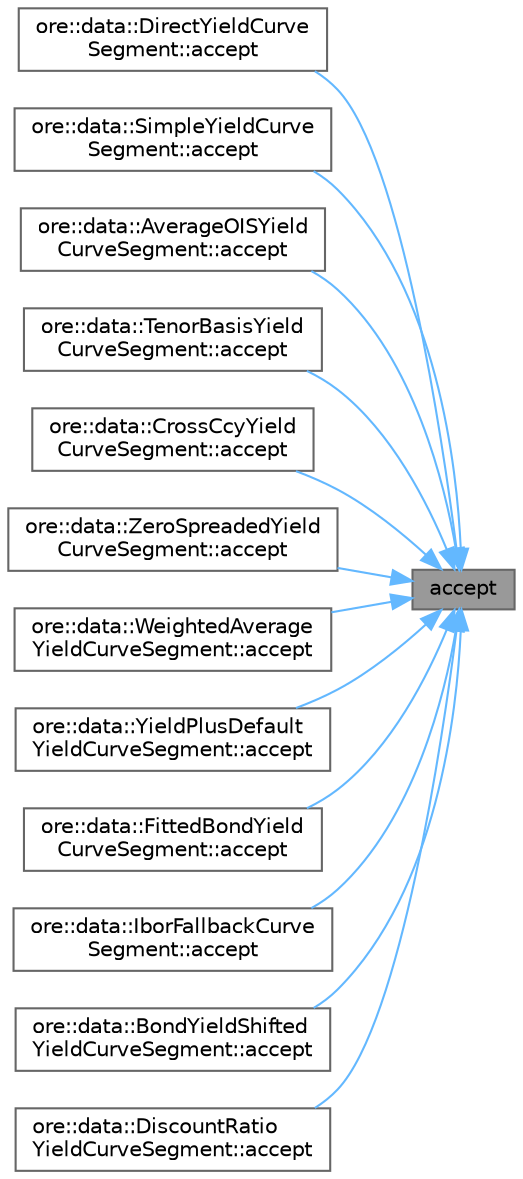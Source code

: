 digraph "accept"
{
 // INTERACTIVE_SVG=YES
 // LATEX_PDF_SIZE
  bgcolor="transparent";
  edge [fontname=Helvetica,fontsize=10,labelfontname=Helvetica,labelfontsize=10];
  node [fontname=Helvetica,fontsize=10,shape=box,height=0.2,width=0.4];
  rankdir="RL";
  Node1 [label="accept",height=0.2,width=0.4,color="gray40", fillcolor="grey60", style="filled", fontcolor="black",tooltip=" "];
  Node1 -> Node2 [dir="back",color="steelblue1",style="solid"];
  Node2 [label="ore::data::DirectYieldCurve\lSegment::accept",height=0.2,width=0.4,color="grey40", fillcolor="white", style="filled",URL="$classore_1_1data_1_1_direct_yield_curve_segment.html#a6fcc1b62510947fbc30b2952fff63c2d",tooltip=" "];
  Node1 -> Node3 [dir="back",color="steelblue1",style="solid"];
  Node3 [label="ore::data::SimpleYieldCurve\lSegment::accept",height=0.2,width=0.4,color="grey40", fillcolor="white", style="filled",URL="$classore_1_1data_1_1_simple_yield_curve_segment.html#a6fcc1b62510947fbc30b2952fff63c2d",tooltip=" "];
  Node1 -> Node4 [dir="back",color="steelblue1",style="solid"];
  Node4 [label="ore::data::AverageOISYield\lCurveSegment::accept",height=0.2,width=0.4,color="grey40", fillcolor="white", style="filled",URL="$classore_1_1data_1_1_average_o_i_s_yield_curve_segment.html#a6fcc1b62510947fbc30b2952fff63c2d",tooltip=" "];
  Node1 -> Node5 [dir="back",color="steelblue1",style="solid"];
  Node5 [label="ore::data::TenorBasisYield\lCurveSegment::accept",height=0.2,width=0.4,color="grey40", fillcolor="white", style="filled",URL="$classore_1_1data_1_1_tenor_basis_yield_curve_segment.html#a6fcc1b62510947fbc30b2952fff63c2d",tooltip=" "];
  Node1 -> Node6 [dir="back",color="steelblue1",style="solid"];
  Node6 [label="ore::data::CrossCcyYield\lCurveSegment::accept",height=0.2,width=0.4,color="grey40", fillcolor="white", style="filled",URL="$classore_1_1data_1_1_cross_ccy_yield_curve_segment.html#a6fcc1b62510947fbc30b2952fff63c2d",tooltip=" "];
  Node1 -> Node7 [dir="back",color="steelblue1",style="solid"];
  Node7 [label="ore::data::ZeroSpreadedYield\lCurveSegment::accept",height=0.2,width=0.4,color="grey40", fillcolor="white", style="filled",URL="$classore_1_1data_1_1_zero_spreaded_yield_curve_segment.html#a6fcc1b62510947fbc30b2952fff63c2d",tooltip=" "];
  Node1 -> Node8 [dir="back",color="steelblue1",style="solid"];
  Node8 [label="ore::data::WeightedAverage\lYieldCurveSegment::accept",height=0.2,width=0.4,color="grey40", fillcolor="white", style="filled",URL="$classore_1_1data_1_1_weighted_average_yield_curve_segment.html#a6fcc1b62510947fbc30b2952fff63c2d",tooltip=" "];
  Node1 -> Node9 [dir="back",color="steelblue1",style="solid"];
  Node9 [label="ore::data::YieldPlusDefault\lYieldCurveSegment::accept",height=0.2,width=0.4,color="grey40", fillcolor="white", style="filled",URL="$classore_1_1data_1_1_yield_plus_default_yield_curve_segment.html#a6fcc1b62510947fbc30b2952fff63c2d",tooltip=" "];
  Node1 -> Node10 [dir="back",color="steelblue1",style="solid"];
  Node10 [label="ore::data::FittedBondYield\lCurveSegment::accept",height=0.2,width=0.4,color="grey40", fillcolor="white", style="filled",URL="$classore_1_1data_1_1_fitted_bond_yield_curve_segment.html#a6fcc1b62510947fbc30b2952fff63c2d",tooltip=" "];
  Node1 -> Node11 [dir="back",color="steelblue1",style="solid"];
  Node11 [label="ore::data::IborFallbackCurve\lSegment::accept",height=0.2,width=0.4,color="grey40", fillcolor="white", style="filled",URL="$classore_1_1data_1_1_ibor_fallback_curve_segment.html#a6fcc1b62510947fbc30b2952fff63c2d",tooltip=" "];
  Node1 -> Node12 [dir="back",color="steelblue1",style="solid"];
  Node12 [label="ore::data::BondYieldShifted\lYieldCurveSegment::accept",height=0.2,width=0.4,color="grey40", fillcolor="white", style="filled",URL="$classore_1_1data_1_1_bond_yield_shifted_yield_curve_segment.html#a6fcc1b62510947fbc30b2952fff63c2d",tooltip=" "];
  Node1 -> Node13 [dir="back",color="steelblue1",style="solid"];
  Node13 [label="ore::data::DiscountRatio\lYieldCurveSegment::accept",height=0.2,width=0.4,color="grey40", fillcolor="white", style="filled",URL="$classore_1_1data_1_1_discount_ratio_yield_curve_segment.html#a383a02bd7a2e988deaef1431c3c57179",tooltip=" "];
}
